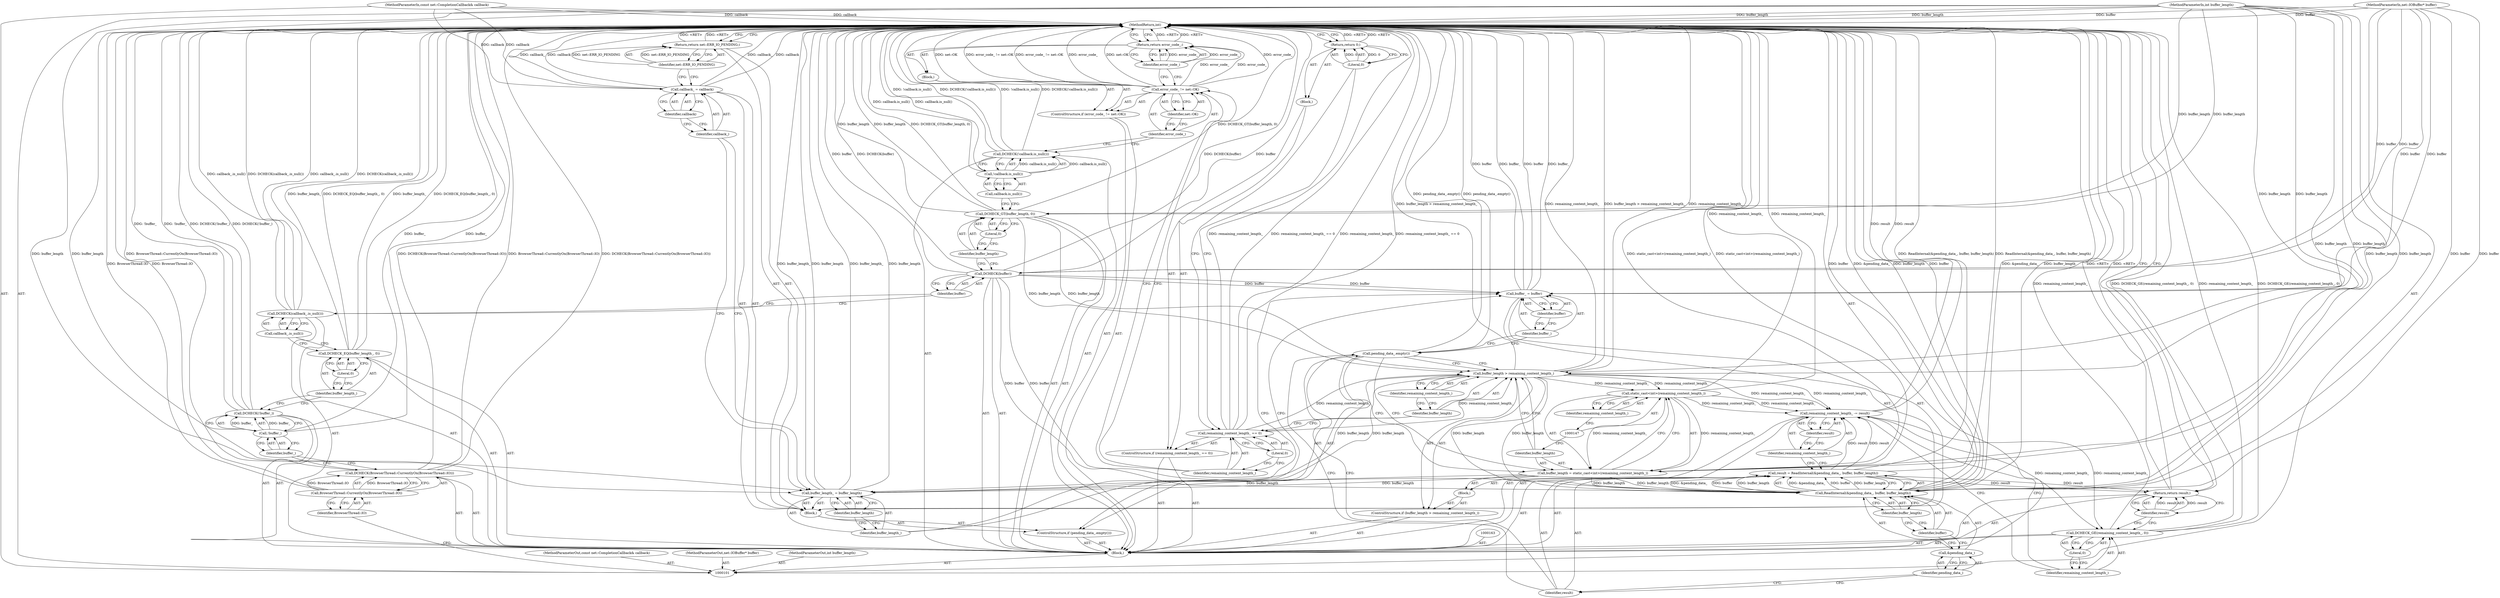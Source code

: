 digraph "0_Chrome_57fb5393bf051c590769c9b5723d5a9f4090a4cc_2" {
"1000179" [label="(MethodReturn,int)"];
"1000102" [label="(MethodParameterIn,net::IOBuffer* buffer)"];
"1000262" [label="(MethodParameterOut,net::IOBuffer* buffer)"];
"1000103" [label="(MethodParameterIn,int buffer_length)"];
"1000263" [label="(MethodParameterOut,int buffer_length)"];
"1000125" [label="(ControlStructure,if (error_code_ != net::OK))"];
"1000128" [label="(Identifier,net::OK)"];
"1000129" [label="(Block,)"];
"1000126" [label="(Call,error_code_ != net::OK)"];
"1000127" [label="(Identifier,error_code_)"];
"1000131" [label="(Identifier,error_code_)"];
"1000130" [label="(Return,return error_code_;)"];
"1000132" [label="(ControlStructure,if (remaining_content_length_ == 0))"];
"1000135" [label="(Literal,0)"];
"1000136" [label="(Block,)"];
"1000133" [label="(Call,remaining_content_length_ == 0)"];
"1000134" [label="(Identifier,remaining_content_length_)"];
"1000138" [label="(Literal,0)"];
"1000137" [label="(Return,return 0;)"];
"1000139" [label="(ControlStructure,if (buffer_length > remaining_content_length_))"];
"1000142" [label="(Identifier,remaining_content_length_)"];
"1000143" [label="(Block,)"];
"1000140" [label="(Call,buffer_length > remaining_content_length_)"];
"1000141" [label="(Identifier,buffer_length)"];
"1000104" [label="(MethodParameterIn,const net::CompletionCallback& callback)"];
"1000264" [label="(MethodParameterOut,const net::CompletionCallback& callback)"];
"1000105" [label="(Block,)"];
"1000146" [label="(Call,static_cast<int>(remaining_content_length_))"];
"1000148" [label="(Identifier,remaining_content_length_)"];
"1000144" [label="(Call,buffer_length = static_cast<int>(remaining_content_length_))"];
"1000145" [label="(Identifier,buffer_length)"];
"1000149" [label="(ControlStructure,if (pending_data_.empty()))"];
"1000151" [label="(Block,)"];
"1000150" [label="(Call,pending_data_.empty())"];
"1000154" [label="(Identifier,buffer)"];
"1000152" [label="(Call,buffer_ = buffer)"];
"1000153" [label="(Identifier,buffer_)"];
"1000157" [label="(Identifier,buffer_length)"];
"1000155" [label="(Call,buffer_length_ = buffer_length)"];
"1000156" [label="(Identifier,buffer_length_)"];
"1000160" [label="(Identifier,callback)"];
"1000158" [label="(Call,callback_ = callback)"];
"1000159" [label="(Identifier,callback_)"];
"1000162" [label="(Identifier,net::ERR_IO_PENDING)"];
"1000161" [label="(Return,return net::ERR_IO_PENDING;)"];
"1000106" [label="(Call,DCHECK(BrowserThread::CurrentlyOn(BrowserThread::IO)))"];
"1000108" [label="(Identifier,BrowserThread::IO)"];
"1000107" [label="(Call,BrowserThread::CurrentlyOn(BrowserThread::IO))"];
"1000166" [label="(Call,ReadInternal(&pending_data_, buffer, buffer_length))"];
"1000167" [label="(Call,&pending_data_)"];
"1000168" [label="(Identifier,pending_data_)"];
"1000169" [label="(Identifier,buffer)"];
"1000170" [label="(Identifier,buffer_length)"];
"1000164" [label="(Call,result = ReadInternal(&pending_data_, buffer, buffer_length))"];
"1000165" [label="(Identifier,result)"];
"1000171" [label="(Call,remaining_content_length_ -= result)"];
"1000172" [label="(Identifier,remaining_content_length_)"];
"1000173" [label="(Identifier,result)"];
"1000175" [label="(Identifier,remaining_content_length_)"];
"1000174" [label="(Call,DCHECK_GE(remaining_content_length_, 0))"];
"1000176" [label="(Literal,0)"];
"1000177" [label="(Return,return result;)"];
"1000178" [label="(Identifier,result)"];
"1000111" [label="(Identifier,buffer_)"];
"1000109" [label="(Call,DCHECK(!buffer_))"];
"1000110" [label="(Call,!buffer_)"];
"1000113" [label="(Identifier,buffer_length_)"];
"1000112" [label="(Call,DCHECK_EQ(buffer_length_, 0))"];
"1000114" [label="(Literal,0)"];
"1000115" [label="(Call,DCHECK(callback_.is_null()))"];
"1000116" [label="(Call,callback_.is_null())"];
"1000117" [label="(Call,DCHECK(buffer))"];
"1000118" [label="(Identifier,buffer)"];
"1000120" [label="(Identifier,buffer_length)"];
"1000119" [label="(Call,DCHECK_GT(buffer_length, 0))"];
"1000121" [label="(Literal,0)"];
"1000124" [label="(Call,callback.is_null())"];
"1000122" [label="(Call,DCHECK(!callback.is_null()))"];
"1000123" [label="(Call,!callback.is_null())"];
"1000179" -> "1000101"  [label="AST: "];
"1000179" -> "1000130"  [label="CFG: "];
"1000179" -> "1000137"  [label="CFG: "];
"1000179" -> "1000161"  [label="CFG: "];
"1000179" -> "1000177"  [label="CFG: "];
"1000161" -> "1000179"  [label="DDG: <RET>"];
"1000137" -> "1000179"  [label="DDG: <RET>"];
"1000140" -> "1000179"  [label="DDG: remaining_content_length_"];
"1000140" -> "1000179"  [label="DDG: buffer_length > remaining_content_length_"];
"1000107" -> "1000179"  [label="DDG: BrowserThread::IO"];
"1000106" -> "1000179"  [label="DDG: BrowserThread::CurrentlyOn(BrowserThread::IO)"];
"1000106" -> "1000179"  [label="DDG: DCHECK(BrowserThread::CurrentlyOn(BrowserThread::IO))"];
"1000166" -> "1000179"  [label="DDG: buffer"];
"1000166" -> "1000179"  [label="DDG: &pending_data_"];
"1000166" -> "1000179"  [label="DDG: buffer_length"];
"1000155" -> "1000179"  [label="DDG: buffer_length"];
"1000155" -> "1000179"  [label="DDG: buffer_length_"];
"1000104" -> "1000179"  [label="DDG: callback"];
"1000158" -> "1000179"  [label="DDG: callback"];
"1000158" -> "1000179"  [label="DDG: callback_"];
"1000122" -> "1000179"  [label="DDG: !callback.is_null()"];
"1000122" -> "1000179"  [label="DDG: DCHECK(!callback.is_null())"];
"1000115" -> "1000179"  [label="DDG: DCHECK(callback_.is_null())"];
"1000115" -> "1000179"  [label="DDG: callback_.is_null()"];
"1000146" -> "1000179"  [label="DDG: remaining_content_length_"];
"1000117" -> "1000179"  [label="DDG: buffer"];
"1000117" -> "1000179"  [label="DDG: DCHECK(buffer)"];
"1000152" -> "1000179"  [label="DDG: buffer"];
"1000152" -> "1000179"  [label="DDG: buffer_"];
"1000119" -> "1000179"  [label="DDG: DCHECK_GT(buffer_length, 0)"];
"1000119" -> "1000179"  [label="DDG: buffer_length"];
"1000144" -> "1000179"  [label="DDG: static_cast<int>(remaining_content_length_)"];
"1000123" -> "1000179"  [label="DDG: callback.is_null()"];
"1000126" -> "1000179"  [label="DDG: error_code_ != net::OK"];
"1000126" -> "1000179"  [label="DDG: error_code_"];
"1000126" -> "1000179"  [label="DDG: net::OK"];
"1000164" -> "1000179"  [label="DDG: ReadInternal(&pending_data_, buffer, buffer_length)"];
"1000133" -> "1000179"  [label="DDG: remaining_content_length_"];
"1000133" -> "1000179"  [label="DDG: remaining_content_length_ == 0"];
"1000103" -> "1000179"  [label="DDG: buffer_length"];
"1000102" -> "1000179"  [label="DDG: buffer"];
"1000112" -> "1000179"  [label="DDG: DCHECK_EQ(buffer_length_, 0)"];
"1000112" -> "1000179"  [label="DDG: buffer_length_"];
"1000109" -> "1000179"  [label="DDG: !buffer_"];
"1000109" -> "1000179"  [label="DDG: DCHECK(!buffer_)"];
"1000171" -> "1000179"  [label="DDG: result"];
"1000150" -> "1000179"  [label="DDG: pending_data_.empty()"];
"1000110" -> "1000179"  [label="DDG: buffer_"];
"1000174" -> "1000179"  [label="DDG: DCHECK_GE(remaining_content_length_, 0)"];
"1000174" -> "1000179"  [label="DDG: remaining_content_length_"];
"1000177" -> "1000179"  [label="DDG: <RET>"];
"1000130" -> "1000179"  [label="DDG: <RET>"];
"1000102" -> "1000101"  [label="AST: "];
"1000102" -> "1000179"  [label="DDG: buffer"];
"1000102" -> "1000117"  [label="DDG: buffer"];
"1000102" -> "1000152"  [label="DDG: buffer"];
"1000102" -> "1000166"  [label="DDG: buffer"];
"1000262" -> "1000101"  [label="AST: "];
"1000103" -> "1000101"  [label="AST: "];
"1000103" -> "1000179"  [label="DDG: buffer_length"];
"1000103" -> "1000119"  [label="DDG: buffer_length"];
"1000103" -> "1000140"  [label="DDG: buffer_length"];
"1000103" -> "1000144"  [label="DDG: buffer_length"];
"1000103" -> "1000155"  [label="DDG: buffer_length"];
"1000103" -> "1000166"  [label="DDG: buffer_length"];
"1000263" -> "1000101"  [label="AST: "];
"1000125" -> "1000105"  [label="AST: "];
"1000126" -> "1000125"  [label="AST: "];
"1000129" -> "1000125"  [label="AST: "];
"1000128" -> "1000126"  [label="AST: "];
"1000128" -> "1000127"  [label="CFG: "];
"1000126" -> "1000128"  [label="CFG: "];
"1000129" -> "1000125"  [label="AST: "];
"1000130" -> "1000129"  [label="AST: "];
"1000126" -> "1000125"  [label="AST: "];
"1000126" -> "1000128"  [label="CFG: "];
"1000127" -> "1000126"  [label="AST: "];
"1000128" -> "1000126"  [label="AST: "];
"1000131" -> "1000126"  [label="CFG: "];
"1000134" -> "1000126"  [label="CFG: "];
"1000126" -> "1000179"  [label="DDG: error_code_ != net::OK"];
"1000126" -> "1000179"  [label="DDG: error_code_"];
"1000126" -> "1000179"  [label="DDG: net::OK"];
"1000126" -> "1000130"  [label="DDG: error_code_"];
"1000127" -> "1000126"  [label="AST: "];
"1000127" -> "1000122"  [label="CFG: "];
"1000128" -> "1000127"  [label="CFG: "];
"1000131" -> "1000130"  [label="AST: "];
"1000131" -> "1000126"  [label="CFG: "];
"1000130" -> "1000131"  [label="CFG: "];
"1000131" -> "1000130"  [label="DDG: error_code_"];
"1000130" -> "1000129"  [label="AST: "];
"1000130" -> "1000131"  [label="CFG: "];
"1000131" -> "1000130"  [label="AST: "];
"1000179" -> "1000130"  [label="CFG: "];
"1000130" -> "1000179"  [label="DDG: <RET>"];
"1000131" -> "1000130"  [label="DDG: error_code_"];
"1000126" -> "1000130"  [label="DDG: error_code_"];
"1000132" -> "1000105"  [label="AST: "];
"1000133" -> "1000132"  [label="AST: "];
"1000136" -> "1000132"  [label="AST: "];
"1000135" -> "1000133"  [label="AST: "];
"1000135" -> "1000134"  [label="CFG: "];
"1000133" -> "1000135"  [label="CFG: "];
"1000136" -> "1000132"  [label="AST: "];
"1000137" -> "1000136"  [label="AST: "];
"1000133" -> "1000132"  [label="AST: "];
"1000133" -> "1000135"  [label="CFG: "];
"1000134" -> "1000133"  [label="AST: "];
"1000135" -> "1000133"  [label="AST: "];
"1000138" -> "1000133"  [label="CFG: "];
"1000141" -> "1000133"  [label="CFG: "];
"1000133" -> "1000179"  [label="DDG: remaining_content_length_"];
"1000133" -> "1000179"  [label="DDG: remaining_content_length_ == 0"];
"1000133" -> "1000140"  [label="DDG: remaining_content_length_"];
"1000134" -> "1000133"  [label="AST: "];
"1000134" -> "1000126"  [label="CFG: "];
"1000135" -> "1000134"  [label="CFG: "];
"1000138" -> "1000137"  [label="AST: "];
"1000138" -> "1000133"  [label="CFG: "];
"1000137" -> "1000138"  [label="CFG: "];
"1000138" -> "1000137"  [label="DDG: 0"];
"1000137" -> "1000136"  [label="AST: "];
"1000137" -> "1000138"  [label="CFG: "];
"1000138" -> "1000137"  [label="AST: "];
"1000179" -> "1000137"  [label="CFG: "];
"1000137" -> "1000179"  [label="DDG: <RET>"];
"1000138" -> "1000137"  [label="DDG: 0"];
"1000139" -> "1000105"  [label="AST: "];
"1000140" -> "1000139"  [label="AST: "];
"1000143" -> "1000139"  [label="AST: "];
"1000142" -> "1000140"  [label="AST: "];
"1000142" -> "1000141"  [label="CFG: "];
"1000140" -> "1000142"  [label="CFG: "];
"1000143" -> "1000139"  [label="AST: "];
"1000144" -> "1000143"  [label="AST: "];
"1000140" -> "1000139"  [label="AST: "];
"1000140" -> "1000142"  [label="CFG: "];
"1000141" -> "1000140"  [label="AST: "];
"1000142" -> "1000140"  [label="AST: "];
"1000145" -> "1000140"  [label="CFG: "];
"1000150" -> "1000140"  [label="CFG: "];
"1000140" -> "1000179"  [label="DDG: remaining_content_length_"];
"1000140" -> "1000179"  [label="DDG: buffer_length > remaining_content_length_"];
"1000119" -> "1000140"  [label="DDG: buffer_length"];
"1000103" -> "1000140"  [label="DDG: buffer_length"];
"1000133" -> "1000140"  [label="DDG: remaining_content_length_"];
"1000140" -> "1000146"  [label="DDG: remaining_content_length_"];
"1000140" -> "1000155"  [label="DDG: buffer_length"];
"1000140" -> "1000166"  [label="DDG: buffer_length"];
"1000140" -> "1000171"  [label="DDG: remaining_content_length_"];
"1000141" -> "1000140"  [label="AST: "];
"1000141" -> "1000133"  [label="CFG: "];
"1000142" -> "1000141"  [label="CFG: "];
"1000104" -> "1000101"  [label="AST: "];
"1000104" -> "1000179"  [label="DDG: callback"];
"1000104" -> "1000158"  [label="DDG: callback"];
"1000264" -> "1000101"  [label="AST: "];
"1000105" -> "1000101"  [label="AST: "];
"1000106" -> "1000105"  [label="AST: "];
"1000109" -> "1000105"  [label="AST: "];
"1000112" -> "1000105"  [label="AST: "];
"1000115" -> "1000105"  [label="AST: "];
"1000117" -> "1000105"  [label="AST: "];
"1000119" -> "1000105"  [label="AST: "];
"1000122" -> "1000105"  [label="AST: "];
"1000125" -> "1000105"  [label="AST: "];
"1000132" -> "1000105"  [label="AST: "];
"1000139" -> "1000105"  [label="AST: "];
"1000149" -> "1000105"  [label="AST: "];
"1000163" -> "1000105"  [label="AST: "];
"1000164" -> "1000105"  [label="AST: "];
"1000171" -> "1000105"  [label="AST: "];
"1000174" -> "1000105"  [label="AST: "];
"1000177" -> "1000105"  [label="AST: "];
"1000146" -> "1000144"  [label="AST: "];
"1000146" -> "1000148"  [label="CFG: "];
"1000147" -> "1000146"  [label="AST: "];
"1000148" -> "1000146"  [label="AST: "];
"1000144" -> "1000146"  [label="CFG: "];
"1000146" -> "1000179"  [label="DDG: remaining_content_length_"];
"1000146" -> "1000144"  [label="DDG: remaining_content_length_"];
"1000140" -> "1000146"  [label="DDG: remaining_content_length_"];
"1000146" -> "1000171"  [label="DDG: remaining_content_length_"];
"1000148" -> "1000146"  [label="AST: "];
"1000148" -> "1000147"  [label="CFG: "];
"1000146" -> "1000148"  [label="CFG: "];
"1000144" -> "1000143"  [label="AST: "];
"1000144" -> "1000146"  [label="CFG: "];
"1000145" -> "1000144"  [label="AST: "];
"1000146" -> "1000144"  [label="AST: "];
"1000150" -> "1000144"  [label="CFG: "];
"1000144" -> "1000179"  [label="DDG: static_cast<int>(remaining_content_length_)"];
"1000146" -> "1000144"  [label="DDG: remaining_content_length_"];
"1000103" -> "1000144"  [label="DDG: buffer_length"];
"1000144" -> "1000155"  [label="DDG: buffer_length"];
"1000144" -> "1000166"  [label="DDG: buffer_length"];
"1000145" -> "1000144"  [label="AST: "];
"1000145" -> "1000140"  [label="CFG: "];
"1000147" -> "1000145"  [label="CFG: "];
"1000149" -> "1000105"  [label="AST: "];
"1000150" -> "1000149"  [label="AST: "];
"1000151" -> "1000149"  [label="AST: "];
"1000151" -> "1000149"  [label="AST: "];
"1000152" -> "1000151"  [label="AST: "];
"1000155" -> "1000151"  [label="AST: "];
"1000158" -> "1000151"  [label="AST: "];
"1000161" -> "1000151"  [label="AST: "];
"1000150" -> "1000149"  [label="AST: "];
"1000150" -> "1000144"  [label="CFG: "];
"1000150" -> "1000140"  [label="CFG: "];
"1000153" -> "1000150"  [label="CFG: "];
"1000165" -> "1000150"  [label="CFG: "];
"1000150" -> "1000179"  [label="DDG: pending_data_.empty()"];
"1000154" -> "1000152"  [label="AST: "];
"1000154" -> "1000153"  [label="CFG: "];
"1000152" -> "1000154"  [label="CFG: "];
"1000152" -> "1000151"  [label="AST: "];
"1000152" -> "1000154"  [label="CFG: "];
"1000153" -> "1000152"  [label="AST: "];
"1000154" -> "1000152"  [label="AST: "];
"1000156" -> "1000152"  [label="CFG: "];
"1000152" -> "1000179"  [label="DDG: buffer"];
"1000152" -> "1000179"  [label="DDG: buffer_"];
"1000117" -> "1000152"  [label="DDG: buffer"];
"1000102" -> "1000152"  [label="DDG: buffer"];
"1000153" -> "1000152"  [label="AST: "];
"1000153" -> "1000150"  [label="CFG: "];
"1000154" -> "1000153"  [label="CFG: "];
"1000157" -> "1000155"  [label="AST: "];
"1000157" -> "1000156"  [label="CFG: "];
"1000155" -> "1000157"  [label="CFG: "];
"1000155" -> "1000151"  [label="AST: "];
"1000155" -> "1000157"  [label="CFG: "];
"1000156" -> "1000155"  [label="AST: "];
"1000157" -> "1000155"  [label="AST: "];
"1000159" -> "1000155"  [label="CFG: "];
"1000155" -> "1000179"  [label="DDG: buffer_length"];
"1000155" -> "1000179"  [label="DDG: buffer_length_"];
"1000140" -> "1000155"  [label="DDG: buffer_length"];
"1000144" -> "1000155"  [label="DDG: buffer_length"];
"1000103" -> "1000155"  [label="DDG: buffer_length"];
"1000156" -> "1000155"  [label="AST: "];
"1000156" -> "1000152"  [label="CFG: "];
"1000157" -> "1000156"  [label="CFG: "];
"1000160" -> "1000158"  [label="AST: "];
"1000160" -> "1000159"  [label="CFG: "];
"1000158" -> "1000160"  [label="CFG: "];
"1000158" -> "1000151"  [label="AST: "];
"1000158" -> "1000160"  [label="CFG: "];
"1000159" -> "1000158"  [label="AST: "];
"1000160" -> "1000158"  [label="AST: "];
"1000162" -> "1000158"  [label="CFG: "];
"1000158" -> "1000179"  [label="DDG: callback"];
"1000158" -> "1000179"  [label="DDG: callback_"];
"1000104" -> "1000158"  [label="DDG: callback"];
"1000159" -> "1000158"  [label="AST: "];
"1000159" -> "1000155"  [label="CFG: "];
"1000160" -> "1000159"  [label="CFG: "];
"1000162" -> "1000161"  [label="AST: "];
"1000162" -> "1000158"  [label="CFG: "];
"1000161" -> "1000162"  [label="CFG: "];
"1000162" -> "1000161"  [label="DDG: net::ERR_IO_PENDING"];
"1000161" -> "1000151"  [label="AST: "];
"1000161" -> "1000162"  [label="CFG: "];
"1000162" -> "1000161"  [label="AST: "];
"1000179" -> "1000161"  [label="CFG: "];
"1000161" -> "1000179"  [label="DDG: <RET>"];
"1000162" -> "1000161"  [label="DDG: net::ERR_IO_PENDING"];
"1000106" -> "1000105"  [label="AST: "];
"1000106" -> "1000107"  [label="CFG: "];
"1000107" -> "1000106"  [label="AST: "];
"1000111" -> "1000106"  [label="CFG: "];
"1000106" -> "1000179"  [label="DDG: BrowserThread::CurrentlyOn(BrowserThread::IO)"];
"1000106" -> "1000179"  [label="DDG: DCHECK(BrowserThread::CurrentlyOn(BrowserThread::IO))"];
"1000107" -> "1000106"  [label="DDG: BrowserThread::IO"];
"1000108" -> "1000107"  [label="AST: "];
"1000108" -> "1000101"  [label="CFG: "];
"1000107" -> "1000108"  [label="CFG: "];
"1000107" -> "1000106"  [label="AST: "];
"1000107" -> "1000108"  [label="CFG: "];
"1000108" -> "1000107"  [label="AST: "];
"1000106" -> "1000107"  [label="CFG: "];
"1000107" -> "1000179"  [label="DDG: BrowserThread::IO"];
"1000107" -> "1000106"  [label="DDG: BrowserThread::IO"];
"1000166" -> "1000164"  [label="AST: "];
"1000166" -> "1000170"  [label="CFG: "];
"1000167" -> "1000166"  [label="AST: "];
"1000169" -> "1000166"  [label="AST: "];
"1000170" -> "1000166"  [label="AST: "];
"1000164" -> "1000166"  [label="CFG: "];
"1000166" -> "1000179"  [label="DDG: buffer"];
"1000166" -> "1000179"  [label="DDG: &pending_data_"];
"1000166" -> "1000179"  [label="DDG: buffer_length"];
"1000166" -> "1000164"  [label="DDG: &pending_data_"];
"1000166" -> "1000164"  [label="DDG: buffer"];
"1000166" -> "1000164"  [label="DDG: buffer_length"];
"1000117" -> "1000166"  [label="DDG: buffer"];
"1000102" -> "1000166"  [label="DDG: buffer"];
"1000140" -> "1000166"  [label="DDG: buffer_length"];
"1000144" -> "1000166"  [label="DDG: buffer_length"];
"1000103" -> "1000166"  [label="DDG: buffer_length"];
"1000167" -> "1000166"  [label="AST: "];
"1000167" -> "1000168"  [label="CFG: "];
"1000168" -> "1000167"  [label="AST: "];
"1000169" -> "1000167"  [label="CFG: "];
"1000168" -> "1000167"  [label="AST: "];
"1000168" -> "1000165"  [label="CFG: "];
"1000167" -> "1000168"  [label="CFG: "];
"1000169" -> "1000166"  [label="AST: "];
"1000169" -> "1000167"  [label="CFG: "];
"1000170" -> "1000169"  [label="CFG: "];
"1000170" -> "1000166"  [label="AST: "];
"1000170" -> "1000169"  [label="CFG: "];
"1000166" -> "1000170"  [label="CFG: "];
"1000164" -> "1000105"  [label="AST: "];
"1000164" -> "1000166"  [label="CFG: "];
"1000165" -> "1000164"  [label="AST: "];
"1000166" -> "1000164"  [label="AST: "];
"1000172" -> "1000164"  [label="CFG: "];
"1000164" -> "1000179"  [label="DDG: ReadInternal(&pending_data_, buffer, buffer_length)"];
"1000166" -> "1000164"  [label="DDG: &pending_data_"];
"1000166" -> "1000164"  [label="DDG: buffer"];
"1000166" -> "1000164"  [label="DDG: buffer_length"];
"1000164" -> "1000171"  [label="DDG: result"];
"1000164" -> "1000177"  [label="DDG: result"];
"1000165" -> "1000164"  [label="AST: "];
"1000165" -> "1000150"  [label="CFG: "];
"1000168" -> "1000165"  [label="CFG: "];
"1000171" -> "1000105"  [label="AST: "];
"1000171" -> "1000173"  [label="CFG: "];
"1000172" -> "1000171"  [label="AST: "];
"1000173" -> "1000171"  [label="AST: "];
"1000175" -> "1000171"  [label="CFG: "];
"1000171" -> "1000179"  [label="DDG: result"];
"1000164" -> "1000171"  [label="DDG: result"];
"1000140" -> "1000171"  [label="DDG: remaining_content_length_"];
"1000146" -> "1000171"  [label="DDG: remaining_content_length_"];
"1000171" -> "1000174"  [label="DDG: remaining_content_length_"];
"1000172" -> "1000171"  [label="AST: "];
"1000172" -> "1000164"  [label="CFG: "];
"1000173" -> "1000172"  [label="CFG: "];
"1000173" -> "1000171"  [label="AST: "];
"1000173" -> "1000172"  [label="CFG: "];
"1000171" -> "1000173"  [label="CFG: "];
"1000175" -> "1000174"  [label="AST: "];
"1000175" -> "1000171"  [label="CFG: "];
"1000176" -> "1000175"  [label="CFG: "];
"1000174" -> "1000105"  [label="AST: "];
"1000174" -> "1000176"  [label="CFG: "];
"1000175" -> "1000174"  [label="AST: "];
"1000176" -> "1000174"  [label="AST: "];
"1000178" -> "1000174"  [label="CFG: "];
"1000174" -> "1000179"  [label="DDG: DCHECK_GE(remaining_content_length_, 0)"];
"1000174" -> "1000179"  [label="DDG: remaining_content_length_"];
"1000171" -> "1000174"  [label="DDG: remaining_content_length_"];
"1000176" -> "1000174"  [label="AST: "];
"1000176" -> "1000175"  [label="CFG: "];
"1000174" -> "1000176"  [label="CFG: "];
"1000177" -> "1000105"  [label="AST: "];
"1000177" -> "1000178"  [label="CFG: "];
"1000178" -> "1000177"  [label="AST: "];
"1000179" -> "1000177"  [label="CFG: "];
"1000177" -> "1000179"  [label="DDG: <RET>"];
"1000178" -> "1000177"  [label="DDG: result"];
"1000164" -> "1000177"  [label="DDG: result"];
"1000178" -> "1000177"  [label="AST: "];
"1000178" -> "1000174"  [label="CFG: "];
"1000177" -> "1000178"  [label="CFG: "];
"1000178" -> "1000177"  [label="DDG: result"];
"1000111" -> "1000110"  [label="AST: "];
"1000111" -> "1000106"  [label="CFG: "];
"1000110" -> "1000111"  [label="CFG: "];
"1000109" -> "1000105"  [label="AST: "];
"1000109" -> "1000110"  [label="CFG: "];
"1000110" -> "1000109"  [label="AST: "];
"1000113" -> "1000109"  [label="CFG: "];
"1000109" -> "1000179"  [label="DDG: !buffer_"];
"1000109" -> "1000179"  [label="DDG: DCHECK(!buffer_)"];
"1000110" -> "1000109"  [label="DDG: buffer_"];
"1000110" -> "1000109"  [label="AST: "];
"1000110" -> "1000111"  [label="CFG: "];
"1000111" -> "1000110"  [label="AST: "];
"1000109" -> "1000110"  [label="CFG: "];
"1000110" -> "1000179"  [label="DDG: buffer_"];
"1000110" -> "1000109"  [label="DDG: buffer_"];
"1000113" -> "1000112"  [label="AST: "];
"1000113" -> "1000109"  [label="CFG: "];
"1000114" -> "1000113"  [label="CFG: "];
"1000112" -> "1000105"  [label="AST: "];
"1000112" -> "1000114"  [label="CFG: "];
"1000113" -> "1000112"  [label="AST: "];
"1000114" -> "1000112"  [label="AST: "];
"1000116" -> "1000112"  [label="CFG: "];
"1000112" -> "1000179"  [label="DDG: DCHECK_EQ(buffer_length_, 0)"];
"1000112" -> "1000179"  [label="DDG: buffer_length_"];
"1000114" -> "1000112"  [label="AST: "];
"1000114" -> "1000113"  [label="CFG: "];
"1000112" -> "1000114"  [label="CFG: "];
"1000115" -> "1000105"  [label="AST: "];
"1000115" -> "1000116"  [label="CFG: "];
"1000116" -> "1000115"  [label="AST: "];
"1000118" -> "1000115"  [label="CFG: "];
"1000115" -> "1000179"  [label="DDG: DCHECK(callback_.is_null())"];
"1000115" -> "1000179"  [label="DDG: callback_.is_null()"];
"1000116" -> "1000115"  [label="AST: "];
"1000116" -> "1000112"  [label="CFG: "];
"1000115" -> "1000116"  [label="CFG: "];
"1000117" -> "1000105"  [label="AST: "];
"1000117" -> "1000118"  [label="CFG: "];
"1000118" -> "1000117"  [label="AST: "];
"1000120" -> "1000117"  [label="CFG: "];
"1000117" -> "1000179"  [label="DDG: buffer"];
"1000117" -> "1000179"  [label="DDG: DCHECK(buffer)"];
"1000102" -> "1000117"  [label="DDG: buffer"];
"1000117" -> "1000152"  [label="DDG: buffer"];
"1000117" -> "1000166"  [label="DDG: buffer"];
"1000118" -> "1000117"  [label="AST: "];
"1000118" -> "1000115"  [label="CFG: "];
"1000117" -> "1000118"  [label="CFG: "];
"1000120" -> "1000119"  [label="AST: "];
"1000120" -> "1000117"  [label="CFG: "];
"1000121" -> "1000120"  [label="CFG: "];
"1000119" -> "1000105"  [label="AST: "];
"1000119" -> "1000121"  [label="CFG: "];
"1000120" -> "1000119"  [label="AST: "];
"1000121" -> "1000119"  [label="AST: "];
"1000124" -> "1000119"  [label="CFG: "];
"1000119" -> "1000179"  [label="DDG: DCHECK_GT(buffer_length, 0)"];
"1000119" -> "1000179"  [label="DDG: buffer_length"];
"1000103" -> "1000119"  [label="DDG: buffer_length"];
"1000119" -> "1000140"  [label="DDG: buffer_length"];
"1000121" -> "1000119"  [label="AST: "];
"1000121" -> "1000120"  [label="CFG: "];
"1000119" -> "1000121"  [label="CFG: "];
"1000124" -> "1000123"  [label="AST: "];
"1000124" -> "1000119"  [label="CFG: "];
"1000123" -> "1000124"  [label="CFG: "];
"1000122" -> "1000105"  [label="AST: "];
"1000122" -> "1000123"  [label="CFG: "];
"1000123" -> "1000122"  [label="AST: "];
"1000127" -> "1000122"  [label="CFG: "];
"1000122" -> "1000179"  [label="DDG: !callback.is_null()"];
"1000122" -> "1000179"  [label="DDG: DCHECK(!callback.is_null())"];
"1000123" -> "1000122"  [label="DDG: callback.is_null()"];
"1000123" -> "1000122"  [label="AST: "];
"1000123" -> "1000124"  [label="CFG: "];
"1000124" -> "1000123"  [label="AST: "];
"1000122" -> "1000123"  [label="CFG: "];
"1000123" -> "1000179"  [label="DDG: callback.is_null()"];
"1000123" -> "1000122"  [label="DDG: callback.is_null()"];
}
